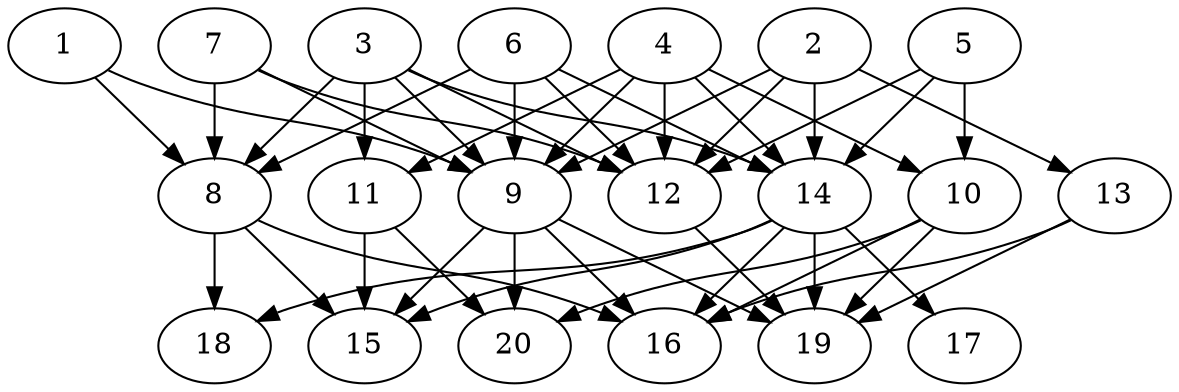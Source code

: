 // DAG automatically generated by daggen at Tue Jul 23 14:33:40 2019
// ./daggen --dot -n 20 --ccr 0.5 --fat 0.6 --regular 0.5 --density 0.8 --mindata 5242880 --maxdata 52428800 
digraph G {
  1 [size="76326912", alpha="0.03", expect_size="38163456"] 
  1 -> 8 [size ="38163456"]
  1 -> 9 [size ="38163456"]
  2 [size="57153536", alpha="0.03", expect_size="28576768"] 
  2 -> 9 [size ="28576768"]
  2 -> 12 [size ="28576768"]
  2 -> 13 [size ="28576768"]
  2 -> 14 [size ="28576768"]
  3 [size="23343104", alpha="0.16", expect_size="11671552"] 
  3 -> 8 [size ="11671552"]
  3 -> 9 [size ="11671552"]
  3 -> 11 [size ="11671552"]
  3 -> 12 [size ="11671552"]
  3 -> 14 [size ="11671552"]
  4 [size="30894080", alpha="0.02", expect_size="15447040"] 
  4 -> 9 [size ="15447040"]
  4 -> 10 [size ="15447040"]
  4 -> 11 [size ="15447040"]
  4 -> 12 [size ="15447040"]
  4 -> 14 [size ="15447040"]
  5 [size="21604352", alpha="0.19", expect_size="10802176"] 
  5 -> 10 [size ="10802176"]
  5 -> 12 [size ="10802176"]
  5 -> 14 [size ="10802176"]
  6 [size="57391104", alpha="0.13", expect_size="28695552"] 
  6 -> 8 [size ="28695552"]
  6 -> 9 [size ="28695552"]
  6 -> 12 [size ="28695552"]
  6 -> 14 [size ="28695552"]
  7 [size="13799424", alpha="0.16", expect_size="6899712"] 
  7 -> 8 [size ="6899712"]
  7 -> 9 [size ="6899712"]
  7 -> 12 [size ="6899712"]
  8 [size="83945472", alpha="0.18", expect_size="41972736"] 
  8 -> 15 [size ="41972736"]
  8 -> 16 [size ="41972736"]
  8 -> 18 [size ="41972736"]
  9 [size="38422528", alpha="0.18", expect_size="19211264"] 
  9 -> 15 [size ="19211264"]
  9 -> 16 [size ="19211264"]
  9 -> 19 [size ="19211264"]
  9 -> 20 [size ="19211264"]
  10 [size="63232000", alpha="0.14", expect_size="31616000"] 
  10 -> 16 [size ="31616000"]
  10 -> 19 [size ="31616000"]
  10 -> 20 [size ="31616000"]
  11 [size="37251072", alpha="0.18", expect_size="18625536"] 
  11 -> 15 [size ="18625536"]
  11 -> 20 [size ="18625536"]
  12 [size="53020672", alpha="0.00", expect_size="26510336"] 
  12 -> 19 [size ="26510336"]
  13 [size="69265408", alpha="0.10", expect_size="34632704"] 
  13 -> 16 [size ="34632704"]
  13 -> 19 [size ="34632704"]
  14 [size="51820544", alpha="0.16", expect_size="25910272"] 
  14 -> 15 [size ="25910272"]
  14 -> 16 [size ="25910272"]
  14 -> 17 [size ="25910272"]
  14 -> 18 [size ="25910272"]
  14 -> 19 [size ="25910272"]
  15 [size="63586304", alpha="0.13", expect_size="31793152"] 
  16 [size="58046464", alpha="0.16", expect_size="29023232"] 
  17 [size="23138304", alpha="0.14", expect_size="11569152"] 
  18 [size="99356672", alpha="0.10", expect_size="49678336"] 
  19 [size="89929728", alpha="0.05", expect_size="44964864"] 
  20 [size="79153152", alpha="0.17", expect_size="39576576"] 
}
